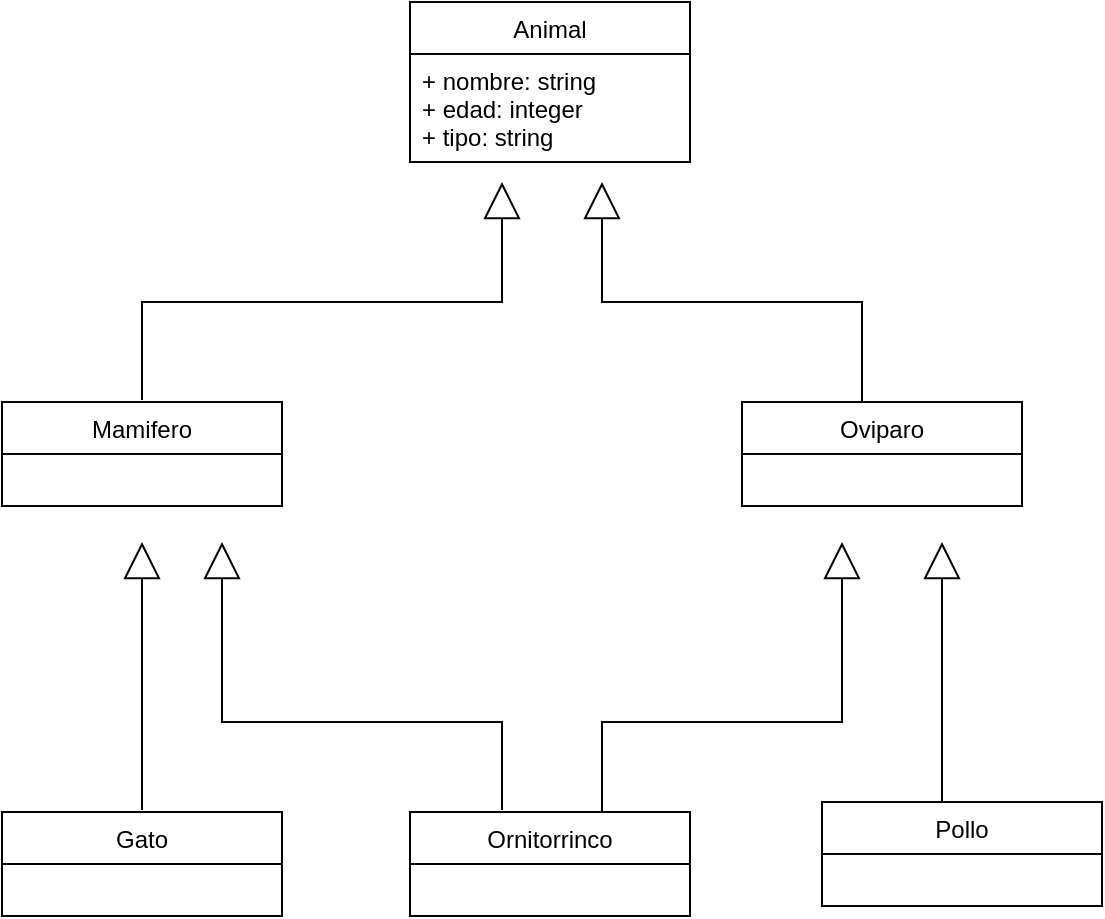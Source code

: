 <mxfile version="15.7.3" type="device"><diagram id="y9786WESgDogEf69mEW2" name="Page-1"><mxGraphModel dx="1426" dy="800" grid="1" gridSize="10" guides="1" tooltips="1" connect="1" arrows="1" fold="1" page="1" pageScale="1" pageWidth="827" pageHeight="1169" math="0" shadow="0"><root><mxCell id="0"/><mxCell id="1" parent="0"/><mxCell id="cDORfzUvGqshhm_eUglu-17" value="Animal" style="swimlane;fontStyle=0;childLayout=stackLayout;horizontal=1;startSize=26;fillColor=none;horizontalStack=0;resizeParent=1;resizeParentMax=0;resizeLast=0;collapsible=1;marginBottom=0;" vertex="1" parent="1"><mxGeometry x="344" y="180" width="140" height="80" as="geometry"/></mxCell><mxCell id="cDORfzUvGqshhm_eUglu-18" value="+ nombre: string&#xa;+ edad: integer&#xa;+ tipo: string&#xa;" style="text;strokeColor=none;fillColor=none;align=left;verticalAlign=top;spacingLeft=4;spacingRight=4;overflow=hidden;rotatable=0;points=[[0,0.5],[1,0.5]];portConstraint=eastwest;" vertex="1" parent="cDORfzUvGqshhm_eUglu-17"><mxGeometry y="26" width="140" height="54" as="geometry"/></mxCell><mxCell id="cDORfzUvGqshhm_eUglu-21" value="Mamifero" style="swimlane;fontStyle=0;childLayout=stackLayout;horizontal=1;startSize=26;fillColor=none;horizontalStack=0;resizeParent=1;resizeParentMax=0;resizeLast=0;collapsible=1;marginBottom=0;" vertex="1" parent="1"><mxGeometry x="140" y="380" width="140" height="52" as="geometry"/></mxCell><mxCell id="cDORfzUvGqshhm_eUglu-25" value="Oviparo" style="swimlane;fontStyle=0;childLayout=stackLayout;horizontal=1;startSize=26;fillColor=none;horizontalStack=0;resizeParent=1;resizeParentMax=0;resizeLast=0;collapsible=1;marginBottom=0;" vertex="1" parent="1"><mxGeometry x="510" y="380" width="140" height="52" as="geometry"/></mxCell><mxCell id="cDORfzUvGqshhm_eUglu-29" value="Gato" style="swimlane;fontStyle=0;childLayout=stackLayout;horizontal=1;startSize=26;fillColor=none;horizontalStack=0;resizeParent=1;resizeParentMax=0;resizeLast=0;collapsible=1;marginBottom=0;" vertex="1" parent="1"><mxGeometry x="140" y="585" width="140" height="52" as="geometry"/></mxCell><mxCell id="cDORfzUvGqshhm_eUglu-33" value="Ornitorrinco" style="swimlane;fontStyle=0;childLayout=stackLayout;horizontal=1;startSize=26;fillColor=none;horizontalStack=0;resizeParent=1;resizeParentMax=0;resizeLast=0;collapsible=1;marginBottom=0;" vertex="1" parent="1"><mxGeometry x="344" y="585" width="140" height="52" as="geometry"/></mxCell><mxCell id="cDORfzUvGqshhm_eUglu-37" value="Pollo" style="swimlane;fontStyle=0;childLayout=stackLayout;horizontal=1;startSize=26;fillColor=none;horizontalStack=0;resizeParent=1;resizeParentMax=0;resizeLast=0;collapsible=1;marginBottom=0;" vertex="1" parent="1"><mxGeometry x="550" y="580" width="140" height="52" as="geometry"/></mxCell><mxCell id="cDORfzUvGqshhm_eUglu-42" value="" style="endArrow=block;endSize=16;endFill=0;html=1;rounded=0;" edge="1" parent="1"><mxGeometry width="160" relative="1" as="geometry"><mxPoint x="210" y="584" as="sourcePoint"/><mxPoint x="210" y="450" as="targetPoint"/></mxGeometry></mxCell><mxCell id="cDORfzUvGqshhm_eUglu-43" value="" style="endArrow=block;endSize=16;endFill=0;html=1;rounded=0;" edge="1" parent="1"><mxGeometry width="160" relative="1" as="geometry"><mxPoint x="610" y="580" as="sourcePoint"/><mxPoint x="610" y="450" as="targetPoint"/></mxGeometry></mxCell><mxCell id="cDORfzUvGqshhm_eUglu-44" value="" style="endArrow=block;endSize=16;endFill=0;html=1;rounded=0;" edge="1" parent="1"><mxGeometry x="0.25" y="-20" width="160" relative="1" as="geometry"><mxPoint x="440" y="585" as="sourcePoint"/><mxPoint x="560" y="450" as="targetPoint"/><Array as="points"><mxPoint x="440" y="540"/><mxPoint x="500" y="540"/><mxPoint x="560" y="540"/></Array><mxPoint as="offset"/></mxGeometry></mxCell><mxCell id="cDORfzUvGqshhm_eUglu-45" value="" style="endArrow=block;endSize=16;endFill=0;html=1;rounded=0;" edge="1" parent="1"><mxGeometry width="160" relative="1" as="geometry"><mxPoint x="390" y="584" as="sourcePoint"/><mxPoint x="250" y="450" as="targetPoint"/><Array as="points"><mxPoint x="390" y="540"/><mxPoint x="250" y="540"/></Array></mxGeometry></mxCell><mxCell id="cDORfzUvGqshhm_eUglu-46" value="" style="endArrow=block;endSize=16;endFill=0;html=1;rounded=0;" edge="1" parent="1"><mxGeometry width="160" relative="1" as="geometry"><mxPoint x="210" y="379" as="sourcePoint"/><mxPoint x="390" y="270" as="targetPoint"/><Array as="points"><mxPoint x="210" y="330"/><mxPoint x="390" y="330"/></Array></mxGeometry></mxCell><mxCell id="cDORfzUvGqshhm_eUglu-47" value="" style="endArrow=block;endSize=16;endFill=0;html=1;rounded=0;" edge="1" parent="1"><mxGeometry width="160" relative="1" as="geometry"><mxPoint x="570" y="380" as="sourcePoint"/><mxPoint x="440" y="270" as="targetPoint"/><Array as="points"><mxPoint x="570" y="330"/><mxPoint x="440" y="330"/></Array></mxGeometry></mxCell></root></mxGraphModel></diagram></mxfile>